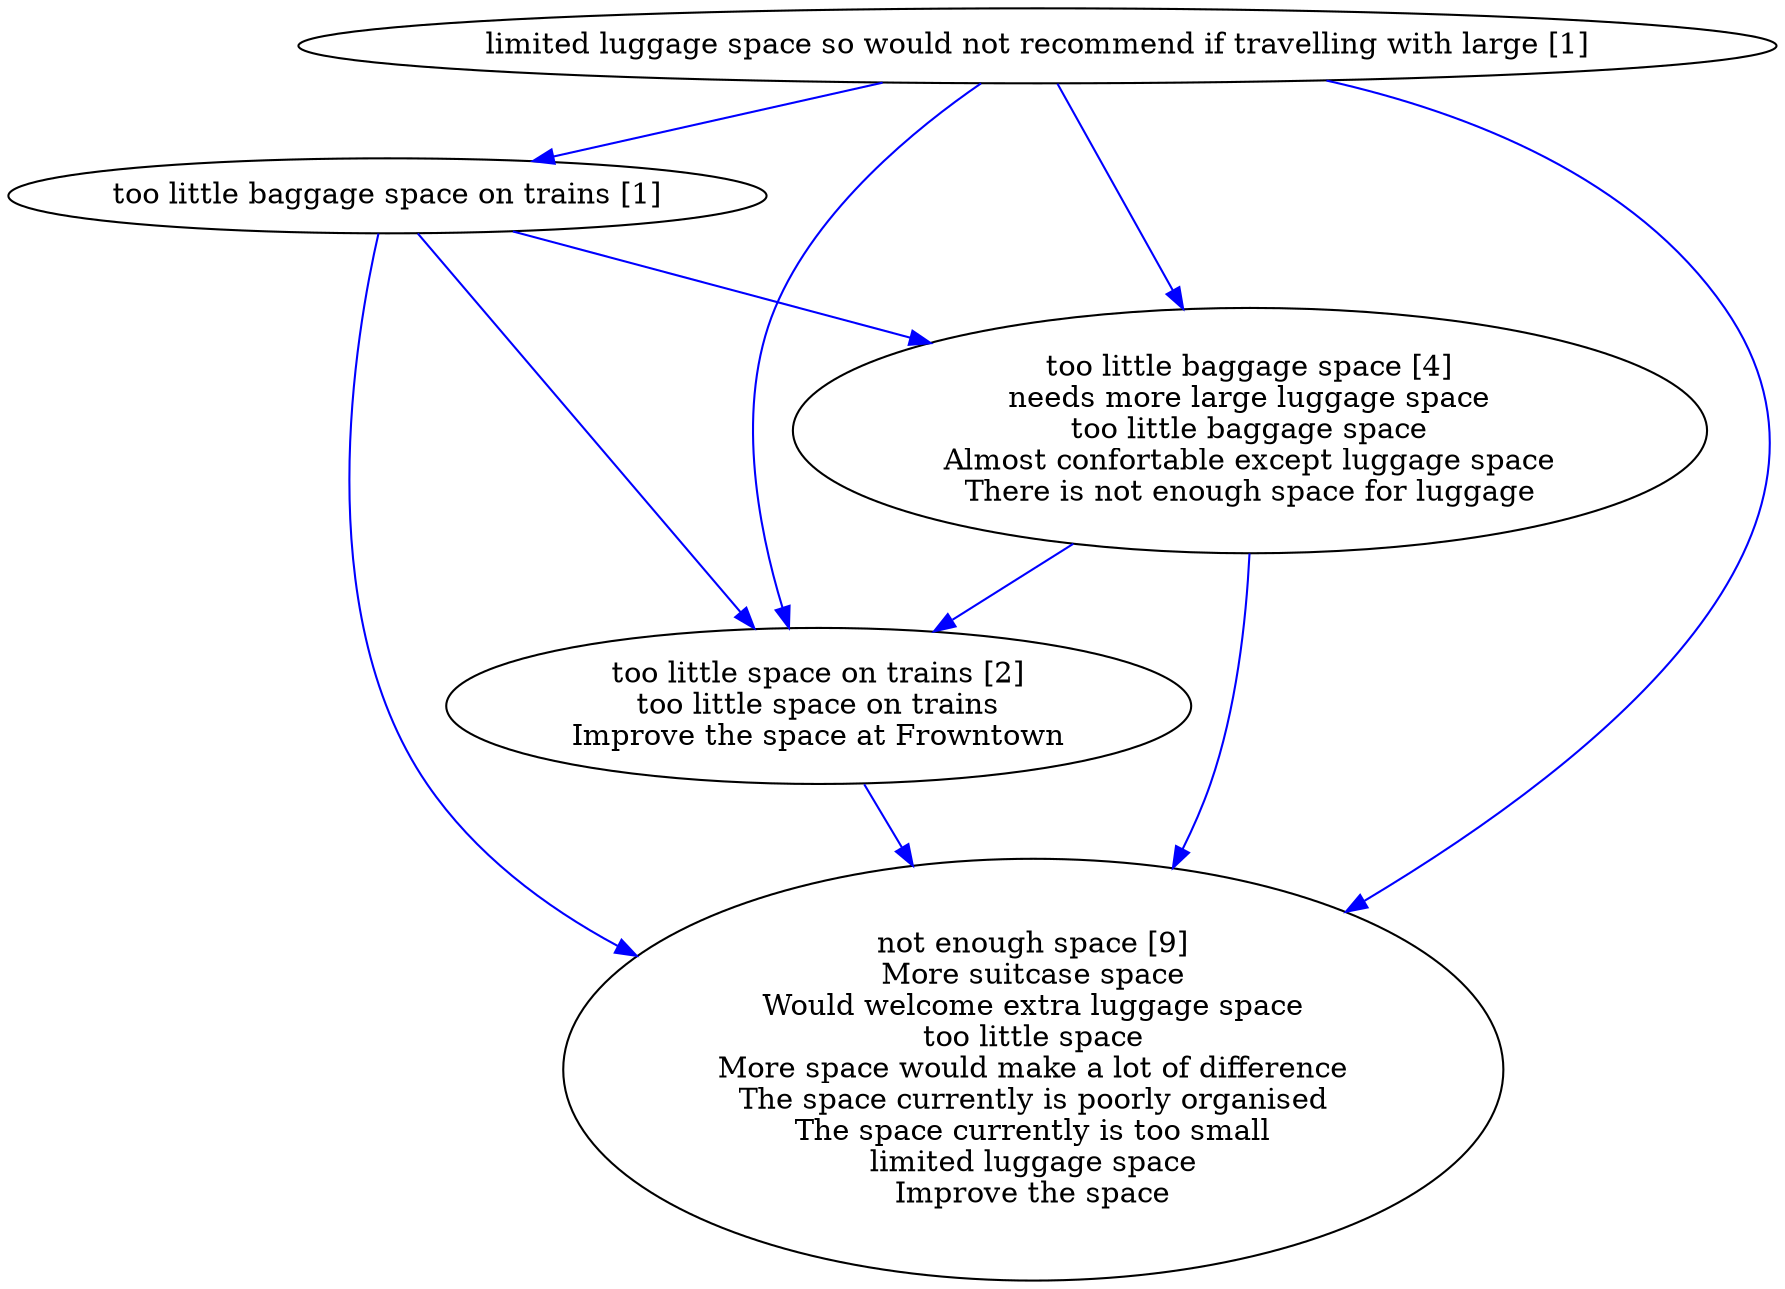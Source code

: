 digraph collapsedGraph {
"too little space on trains [2]\ntoo little space on trains\nImprove the space at Frowntown""too little baggage space [4]\nneeds more large luggage space\ntoo little baggage space\nAlmost confortable except luggage space\nThere is not enough space for luggage""not enough space [9]\nMore suitcase space\nWould welcome extra luggage space\ntoo little space\nMore space would make a lot of difference\nThe space currently is poorly organised\nThe space currently is too small\nlimited luggage space\nImprove the space""limited luggage space so would not recommend if travelling with large [1]""too little baggage space on trains [1]""limited luggage space so would not recommend if travelling with large [1]" -> "too little baggage space on trains [1]" [color=blue]
"too little space on trains [2]\ntoo little space on trains\nImprove the space at Frowntown" -> "not enough space [9]\nMore suitcase space\nWould welcome extra luggage space\ntoo little space\nMore space would make a lot of difference\nThe space currently is poorly organised\nThe space currently is too small\nlimited luggage space\nImprove the space" [color=blue]
"limited luggage space so would not recommend if travelling with large [1]" -> "too little baggage space [4]\nneeds more large luggage space\ntoo little baggage space\nAlmost confortable except luggage space\nThere is not enough space for luggage" [color=blue]
"limited luggage space so would not recommend if travelling with large [1]" -> "not enough space [9]\nMore suitcase space\nWould welcome extra luggage space\ntoo little space\nMore space would make a lot of difference\nThe space currently is poorly organised\nThe space currently is too small\nlimited luggage space\nImprove the space" [color=blue]
"too little baggage space on trains [1]" -> "too little baggage space [4]\nneeds more large luggage space\ntoo little baggage space\nAlmost confortable except luggage space\nThere is not enough space for luggage" [color=blue]
"limited luggage space so would not recommend if travelling with large [1]" -> "too little space on trains [2]\ntoo little space on trains\nImprove the space at Frowntown" [color=blue]
"too little baggage space on trains [1]" -> "too little space on trains [2]\ntoo little space on trains\nImprove the space at Frowntown" [color=blue]
"too little baggage space on trains [1]" -> "not enough space [9]\nMore suitcase space\nWould welcome extra luggage space\ntoo little space\nMore space would make a lot of difference\nThe space currently is poorly organised\nThe space currently is too small\nlimited luggage space\nImprove the space" [color=blue]
"too little baggage space [4]\nneeds more large luggage space\ntoo little baggage space\nAlmost confortable except luggage space\nThere is not enough space for luggage" -> "not enough space [9]\nMore suitcase space\nWould welcome extra luggage space\ntoo little space\nMore space would make a lot of difference\nThe space currently is poorly organised\nThe space currently is too small\nlimited luggage space\nImprove the space" [color=blue]
"too little baggage space [4]\nneeds more large luggage space\ntoo little baggage space\nAlmost confortable except luggage space\nThere is not enough space for luggage" -> "too little space on trains [2]\ntoo little space on trains\nImprove the space at Frowntown" [color=blue]
}